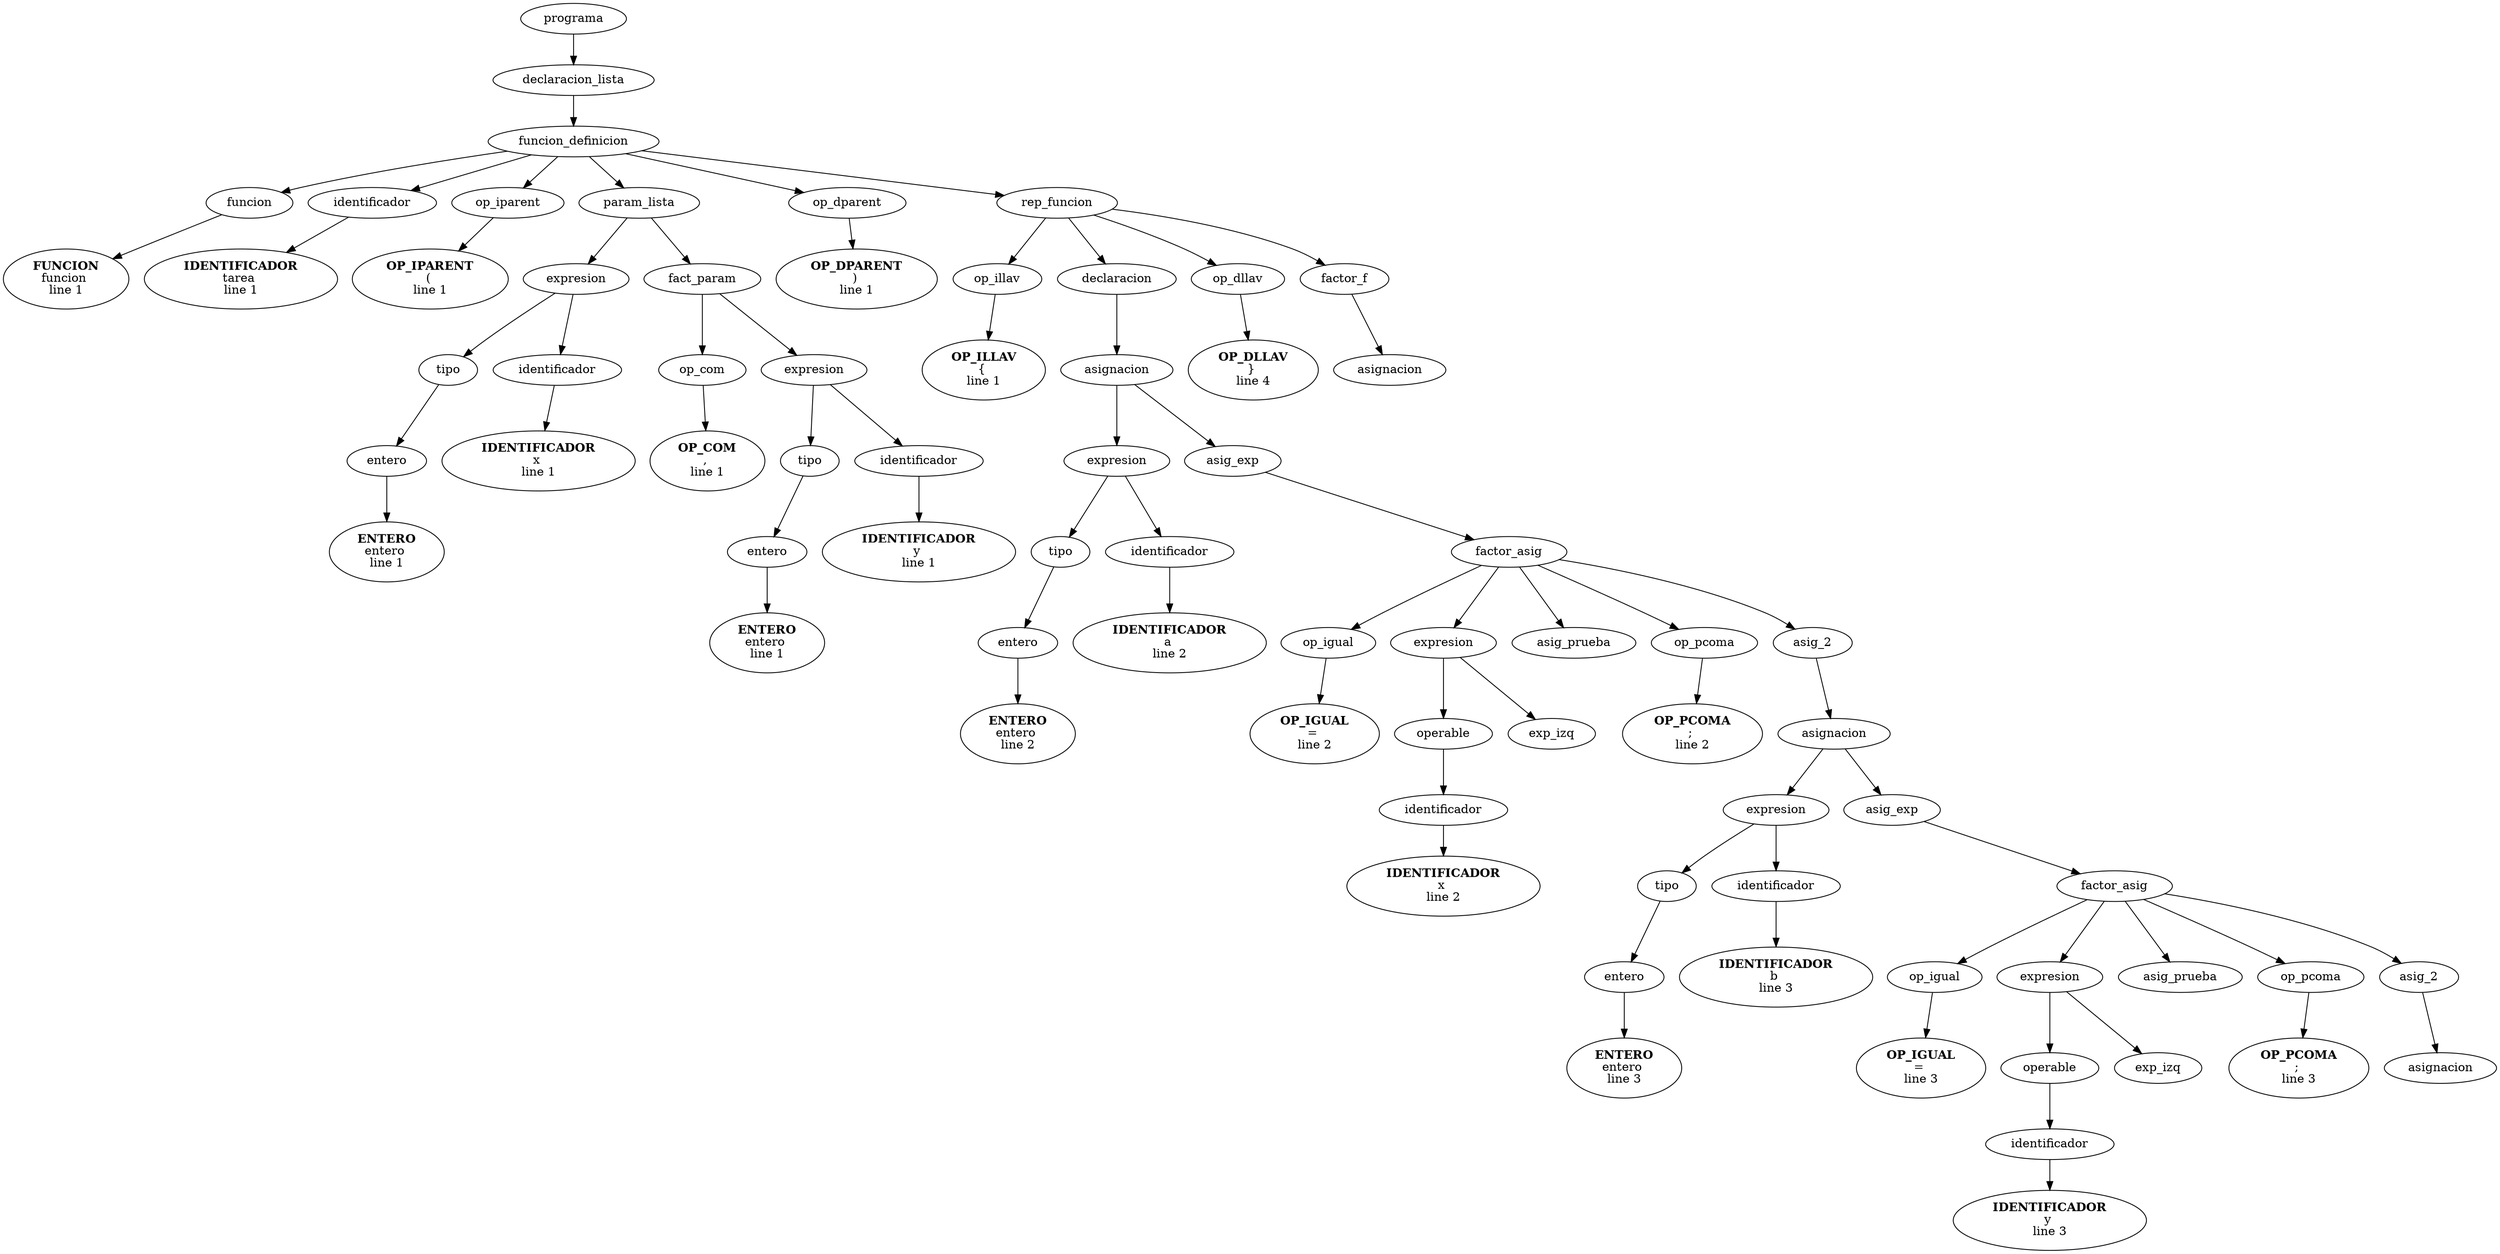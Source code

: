 digraph G { 
1 [ label=" programa " ]; 
3 [ label=" declaracion_lista " ]; 
4 [ label=" funcion_definicion " ]; 
5 [ label=" rep_funcion " ]; 
6 [ label=" op_dparent " ]; 
7 [ label=" param_lista " ]; 
8 [ label=" op_iparent " ]; 
9 [ label=" identificador " ]; 
10 [ label=" funcion " ]; 
11 [ label=< <b>FUNCION</b> <br/>funcion <br/> line 1 > ]; 
12 [ label=< <b>IDENTIFICADOR</b> <br/>tarea <br/> line 1 > ]; 
13 [ label=< <b>OP_IPARENT</b> <br/>( <br/> line 1 > ]; 
14 [ label=" fact_param " ]; 
15 [ label=" expresion " ]; 
16 [ label=" identificador " ]; 
17 [ label=" tipo " ]; 
18 [ label=" entero " ]; 
19 [ label=< <b>ENTERO</b> <br/>entero <br/> line 1 > ]; 
20 [ label=< <b>IDENTIFICADOR</b> <br/>x <br/> line 1 > ]; 
21 [ label=" expresion " ]; 
22 [ label=" op_com " ]; 
23 [ label=< <b>OP_COM</b> <br/>, <br/> line 1 > ]; 
24 [ label=" identificador " ]; 
25 [ label=" tipo " ]; 
26 [ label=" entero " ]; 
27 [ label=< <b>ENTERO</b> <br/>entero <br/> line 1 > ]; 
28 [ label=< <b>IDENTIFICADOR</b> <br/>y <br/> line 1 > ]; 
29 [ label=< <b>OP_DPARENT</b> <br/>) <br/> line 1 > ]; 
30 [ label=" factor_f " ]; 
31 [ label=" op_dllav " ]; 
32 [ label=" declaracion " ]; 
33 [ label=" op_illav " ]; 
34 [ label=< <b>OP_ILLAV</b> <br/>{ <br/> line 1 > ]; 
35 [ label=" asignacion " ]; 
36 [ label=" asig_exp " ]; 
37 [ label=" expresion " ]; 
38 [ label=" identificador " ]; 
39 [ label=" tipo " ]; 
40 [ label=" entero " ]; 
41 [ label=< <b>ENTERO</b> <br/>entero <br/> line 2 > ]; 
42 [ label=< <b>IDENTIFICADOR</b> <br/>a <br/> line 2 > ]; 
43 [ label=" factor_asig " ]; 
44 [ label=" asig_2 " ]; 
45 [ label=" op_pcoma " ]; 
46 [ label=" asig_prueba " ]; 
47 [ label=" expresion " ]; 
48 [ label=" op_igual " ]; 
49 [ label=< <b>OP_IGUAL</b> <br/>= <br/> line 2 > ]; 
50 [ label=" exp_izq " ]; 
51 [ label=" operable " ]; 
52 [ label=" identificador " ]; 
53 [ label=< <b>IDENTIFICADOR</b> <br/>x <br/> line 2 > ]; 
54 [ label=< <b>OP_PCOMA</b> <br/>; <br/> line 2 > ]; 
55 [ label=" asignacion " ]; 
56 [ label=" asig_exp " ]; 
57 [ label=" expresion " ]; 
58 [ label=" identificador " ]; 
59 [ label=" tipo " ]; 
60 [ label=" entero " ]; 
61 [ label=< <b>ENTERO</b> <br/>entero <br/> line 3 > ]; 
62 [ label=< <b>IDENTIFICADOR</b> <br/>b <br/> line 3 > ]; 
63 [ label=" factor_asig " ]; 
64 [ label=" asig_2 " ]; 
65 [ label=" op_pcoma " ]; 
66 [ label=" asig_prueba " ]; 
67 [ label=" expresion " ]; 
68 [ label=" op_igual " ]; 
69 [ label=< <b>OP_IGUAL</b> <br/>= <br/> line 3 > ]; 
70 [ label=" exp_izq " ]; 
71 [ label=" operable " ]; 
72 [ label=" identificador " ]; 
73 [ label=< <b>IDENTIFICADOR</b> <br/>y <br/> line 3 > ]; 
74 [ label=< <b>OP_PCOMA</b> <br/>; <br/> line 3 > ]; 
75 [ label=" asignacion " ]; 
76 [ label=< <b>OP_DLLAV</b> <br/>} <br/> line 4 > ]; 
77 [ label=" asignacion " ]; 
1 -> 3; 
3 -> 4; 
4 -> 10; 
10 -> 11; 
{ 
    rank = same; 
    edge[ style=invis]; 
11; 
    rankdir = LR; 
} 
4 -> 9; 
9 -> 12; 
{ 
    rank = same; 
    edge[ style=invis]; 
12; 
    rankdir = LR; 
} 
4 -> 8; 
8 -> 13; 
{ 
    rank = same; 
    edge[ style=invis]; 
13; 
    rankdir = LR; 
} 
4 -> 7; 
7 -> 15; 
15 -> 17; 
17 -> 18; 
18 -> 19; 
{ 
    rank = same; 
    edge[ style=invis]; 
19; 
    rankdir = LR; 
} 
{ 
    rank = same; 
    edge[ style=invis]; 
18; 
    rankdir = LR; 
} 
15 -> 16; 
16 -> 20; 
{ 
    rank = same; 
    edge[ style=invis]; 
20; 
    rankdir = LR; 
} 
{ 
    rank = same; 
    edge[ style=invis]; 
17 -> 16; 
    rankdir = LR; 
} 
7 -> 14; 
14 -> 22; 
22 -> 23; 
{ 
    rank = same; 
    edge[ style=invis]; 
23; 
    rankdir = LR; 
} 
14 -> 21; 
21 -> 25; 
25 -> 26; 
26 -> 27; 
{ 
    rank = same; 
    edge[ style=invis]; 
27; 
    rankdir = LR; 
} 
{ 
    rank = same; 
    edge[ style=invis]; 
26; 
    rankdir = LR; 
} 
21 -> 24; 
24 -> 28; 
{ 
    rank = same; 
    edge[ style=invis]; 
28; 
    rankdir = LR; 
} 
{ 
    rank = same; 
    edge[ style=invis]; 
25 -> 24; 
    rankdir = LR; 
} 
{ 
    rank = same; 
    edge[ style=invis]; 
22 -> 21; 
    rankdir = LR; 
} 
{ 
    rank = same; 
    edge[ style=invis]; 
15 -> 14; 
    rankdir = LR; 
} 
4 -> 6; 
6 -> 29; 
{ 
    rank = same; 
    edge[ style=invis]; 
29; 
    rankdir = LR; 
} 
4 -> 5; 
5 -> 33; 
33 -> 34; 
{ 
    rank = same; 
    edge[ style=invis]; 
34; 
    rankdir = LR; 
} 
5 -> 32; 
32 -> 35; 
35 -> 37; 
37 -> 39; 
39 -> 40; 
40 -> 41; 
{ 
    rank = same; 
    edge[ style=invis]; 
41; 
    rankdir = LR; 
} 
{ 
    rank = same; 
    edge[ style=invis]; 
40; 
    rankdir = LR; 
} 
37 -> 38; 
38 -> 42; 
{ 
    rank = same; 
    edge[ style=invis]; 
42; 
    rankdir = LR; 
} 
{ 
    rank = same; 
    edge[ style=invis]; 
39 -> 38; 
    rankdir = LR; 
} 
35 -> 36; 
36 -> 43; 
43 -> 48; 
48 -> 49; 
{ 
    rank = same; 
    edge[ style=invis]; 
49; 
    rankdir = LR; 
} 
43 -> 47; 
47 -> 51; 
51 -> 52; 
52 -> 53; 
{ 
    rank = same; 
    edge[ style=invis]; 
53; 
    rankdir = LR; 
} 
{ 
    rank = same; 
    edge[ style=invis]; 
52; 
    rankdir = LR; 
} 
47 -> 50; 
{ 
    rank = same; 
    edge[ style=invis]; 
51 -> 50; 
    rankdir = LR; 
} 
43 -> 46; 
43 -> 45; 
45 -> 54; 
{ 
    rank = same; 
    edge[ style=invis]; 
54; 
    rankdir = LR; 
} 
43 -> 44; 
44 -> 55; 
55 -> 57; 
57 -> 59; 
59 -> 60; 
60 -> 61; 
{ 
    rank = same; 
    edge[ style=invis]; 
61; 
    rankdir = LR; 
} 
{ 
    rank = same; 
    edge[ style=invis]; 
60; 
    rankdir = LR; 
} 
57 -> 58; 
58 -> 62; 
{ 
    rank = same; 
    edge[ style=invis]; 
62; 
    rankdir = LR; 
} 
{ 
    rank = same; 
    edge[ style=invis]; 
59 -> 58; 
    rankdir = LR; 
} 
55 -> 56; 
56 -> 63; 
63 -> 68; 
68 -> 69; 
{ 
    rank = same; 
    edge[ style=invis]; 
69; 
    rankdir = LR; 
} 
63 -> 67; 
67 -> 71; 
71 -> 72; 
72 -> 73; 
{ 
    rank = same; 
    edge[ style=invis]; 
73; 
    rankdir = LR; 
} 
{ 
    rank = same; 
    edge[ style=invis]; 
72; 
    rankdir = LR; 
} 
67 -> 70; 
{ 
    rank = same; 
    edge[ style=invis]; 
71 -> 70; 
    rankdir = LR; 
} 
63 -> 66; 
63 -> 65; 
65 -> 74; 
{ 
    rank = same; 
    edge[ style=invis]; 
74; 
    rankdir = LR; 
} 
63 -> 64; 
64 -> 75; 
{ 
    rank = same; 
    edge[ style=invis]; 
75; 
    rankdir = LR; 
} 
{ 
    rank = same; 
    edge[ style=invis]; 
68 -> 67 -> 66 -> 65 -> 64; 
    rankdir = LR; 
} 
{ 
    rank = same; 
    edge[ style=invis]; 
63; 
    rankdir = LR; 
} 
{ 
    rank = same; 
    edge[ style=invis]; 
57 -> 56; 
    rankdir = LR; 
} 
{ 
    rank = same; 
    edge[ style=invis]; 
55; 
    rankdir = LR; 
} 
{ 
    rank = same; 
    edge[ style=invis]; 
48 -> 47 -> 46 -> 45 -> 44; 
    rankdir = LR; 
} 
{ 
    rank = same; 
    edge[ style=invis]; 
43; 
    rankdir = LR; 
} 
{ 
    rank = same; 
    edge[ style=invis]; 
37 -> 36; 
    rankdir = LR; 
} 
{ 
    rank = same; 
    edge[ style=invis]; 
35; 
    rankdir = LR; 
} 
5 -> 31; 
31 -> 76; 
{ 
    rank = same; 
    edge[ style=invis]; 
76; 
    rankdir = LR; 
} 
5 -> 30; 
30 -> 77; 
{ 
    rank = same; 
    edge[ style=invis]; 
77; 
    rankdir = LR; 
} 
{ 
    rank = same; 
    edge[ style=invis]; 
33 -> 32 -> 31 -> 30; 
    rankdir = LR; 
} 
{ 
    rank = same; 
    edge[ style=invis]; 
10 -> 9 -> 8 -> 7 -> 6 -> 5; 
    rankdir = LR; 
} 
{ 
    rank = same; 
    edge[ style=invis]; 
4; 
    rankdir = LR; 
} 
{ 
    rank = same; 
    edge[ style=invis]; 
3; 
    rankdir = LR; 
} 
}
